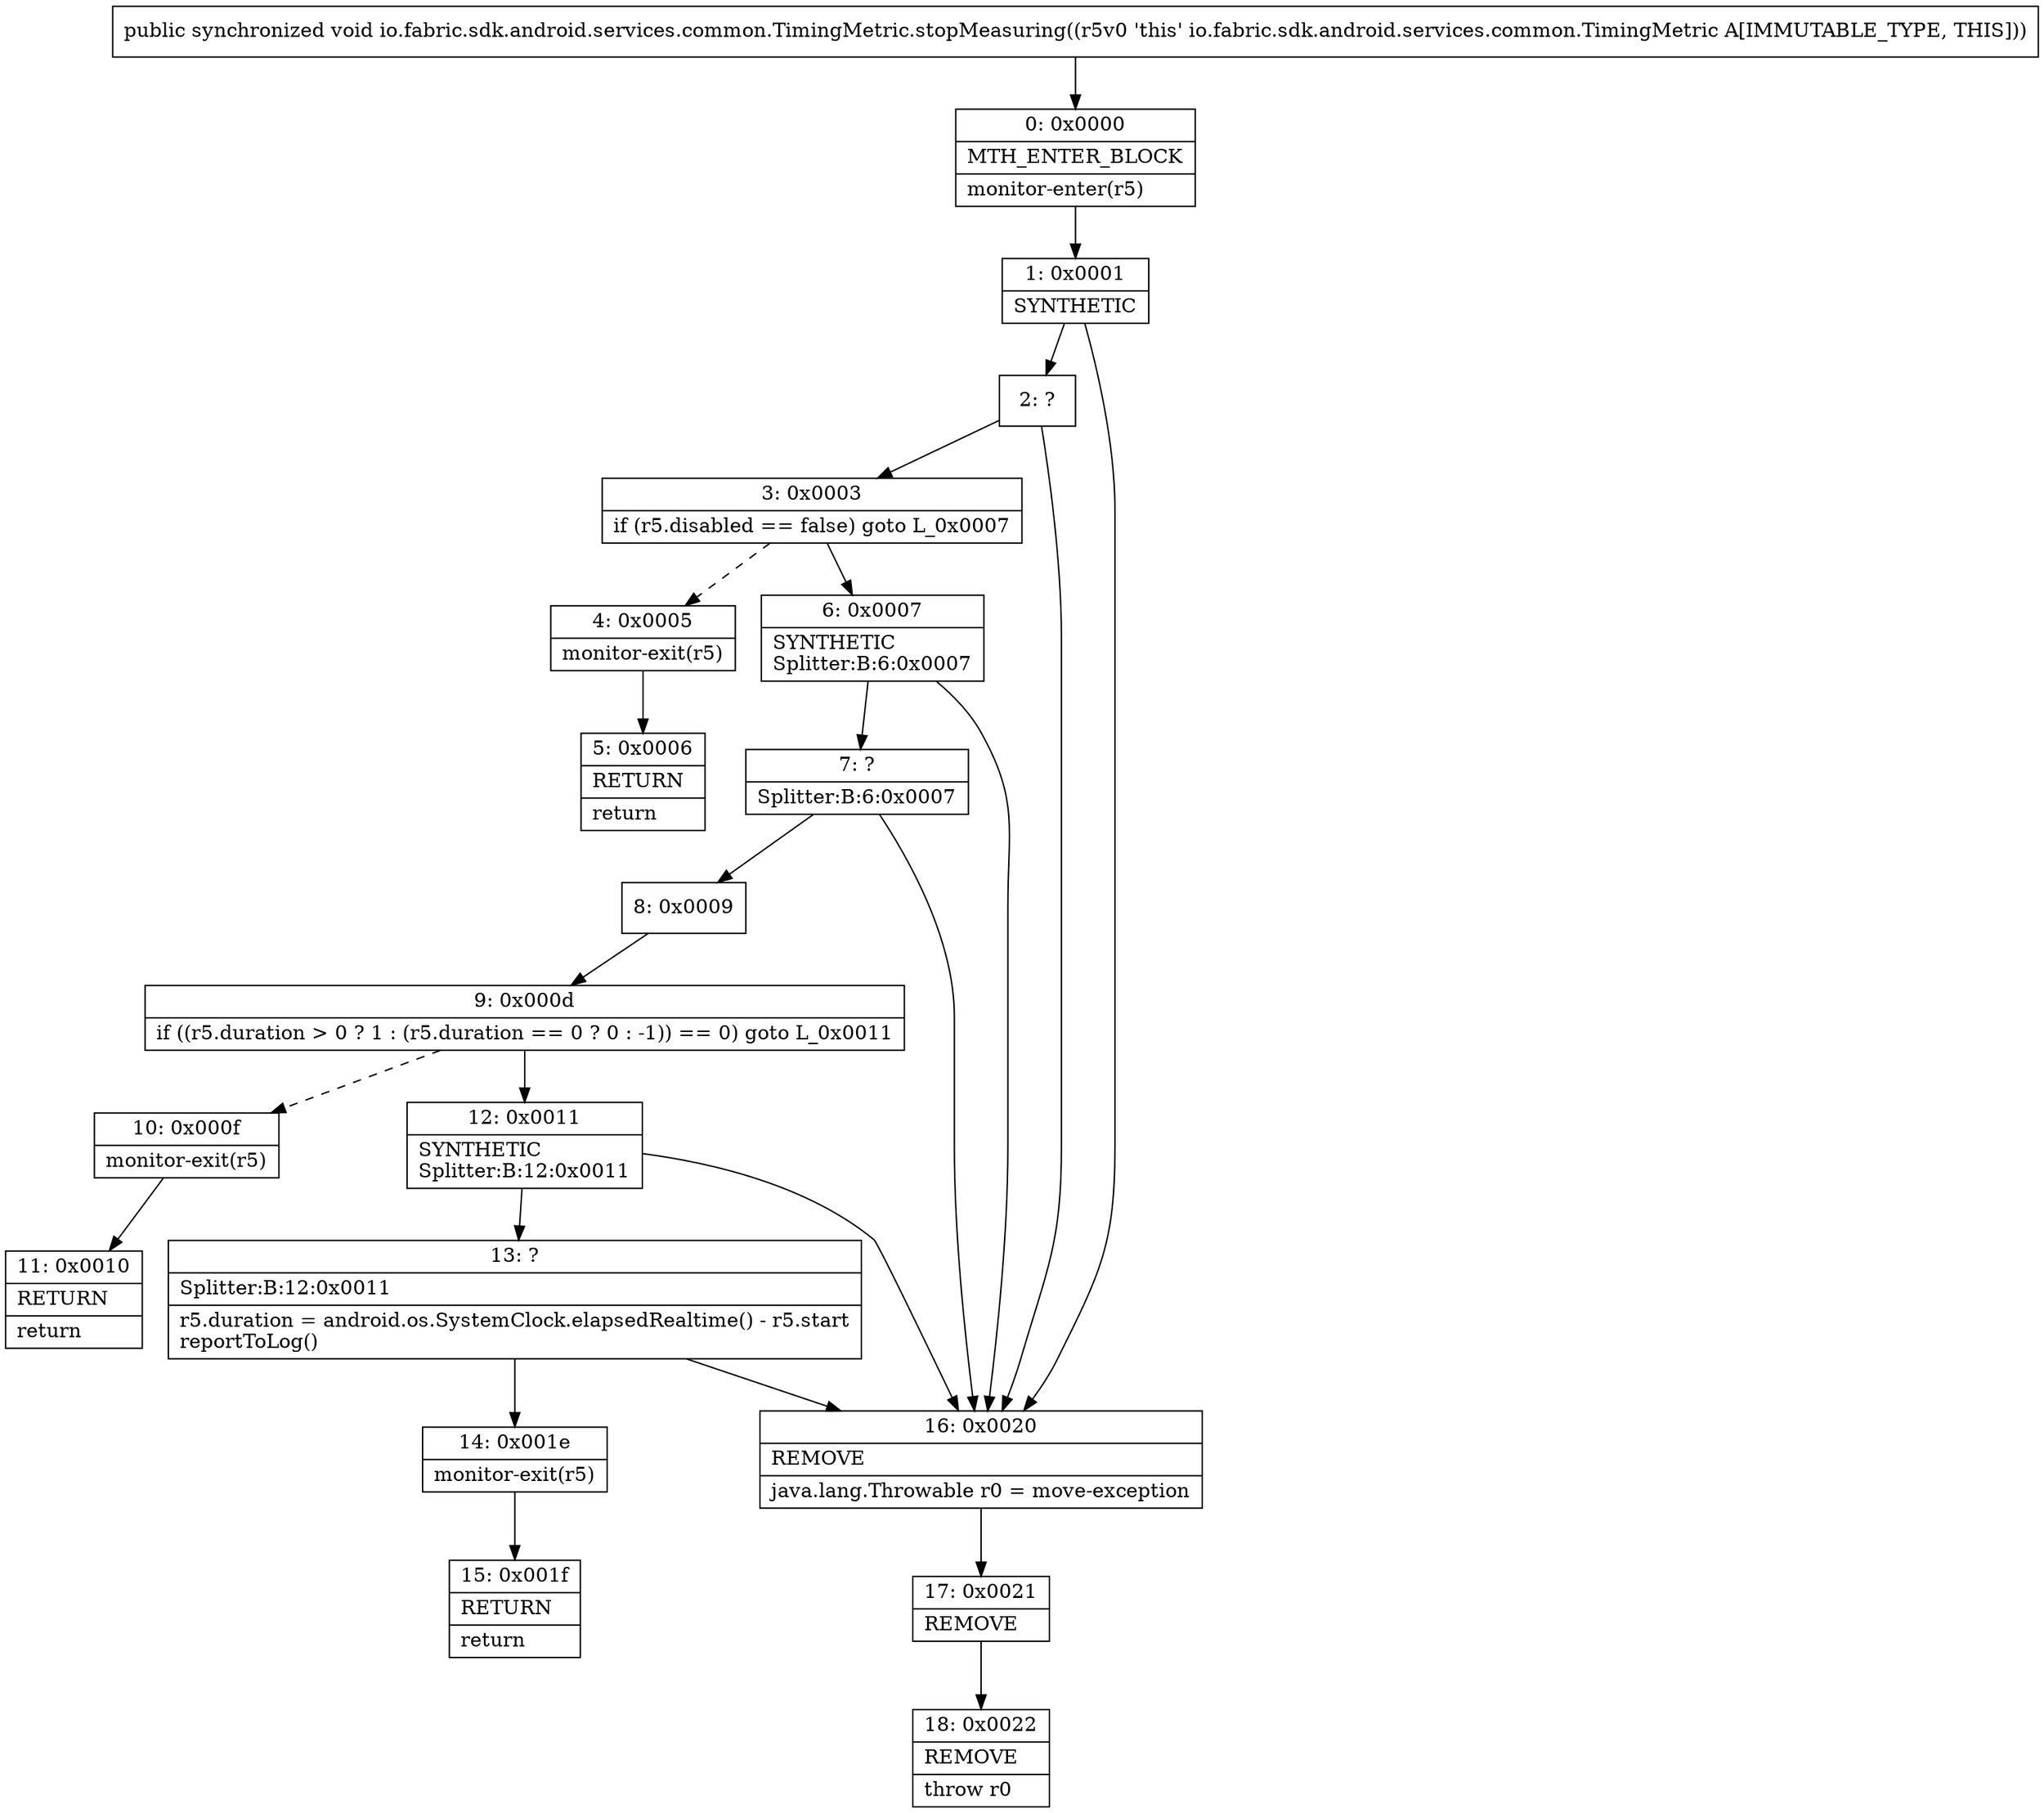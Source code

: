 digraph "CFG forio.fabric.sdk.android.services.common.TimingMetric.stopMeasuring()V" {
Node_0 [shape=record,label="{0\:\ 0x0000|MTH_ENTER_BLOCK\l|monitor\-enter(r5)\l}"];
Node_1 [shape=record,label="{1\:\ 0x0001|SYNTHETIC\l}"];
Node_2 [shape=record,label="{2\:\ ?}"];
Node_3 [shape=record,label="{3\:\ 0x0003|if (r5.disabled == false) goto L_0x0007\l}"];
Node_4 [shape=record,label="{4\:\ 0x0005|monitor\-exit(r5)\l}"];
Node_5 [shape=record,label="{5\:\ 0x0006|RETURN\l|return\l}"];
Node_6 [shape=record,label="{6\:\ 0x0007|SYNTHETIC\lSplitter:B:6:0x0007\l}"];
Node_7 [shape=record,label="{7\:\ ?|Splitter:B:6:0x0007\l}"];
Node_8 [shape=record,label="{8\:\ 0x0009}"];
Node_9 [shape=record,label="{9\:\ 0x000d|if ((r5.duration \> 0 ? 1 : (r5.duration == 0 ? 0 : \-1)) == 0) goto L_0x0011\l}"];
Node_10 [shape=record,label="{10\:\ 0x000f|monitor\-exit(r5)\l}"];
Node_11 [shape=record,label="{11\:\ 0x0010|RETURN\l|return\l}"];
Node_12 [shape=record,label="{12\:\ 0x0011|SYNTHETIC\lSplitter:B:12:0x0011\l}"];
Node_13 [shape=record,label="{13\:\ ?|Splitter:B:12:0x0011\l|r5.duration = android.os.SystemClock.elapsedRealtime() \- r5.start\lreportToLog()\l}"];
Node_14 [shape=record,label="{14\:\ 0x001e|monitor\-exit(r5)\l}"];
Node_15 [shape=record,label="{15\:\ 0x001f|RETURN\l|return\l}"];
Node_16 [shape=record,label="{16\:\ 0x0020|REMOVE\l|java.lang.Throwable r0 = move\-exception\l}"];
Node_17 [shape=record,label="{17\:\ 0x0021|REMOVE\l}"];
Node_18 [shape=record,label="{18\:\ 0x0022|REMOVE\l|throw r0\l}"];
MethodNode[shape=record,label="{public synchronized void io.fabric.sdk.android.services.common.TimingMetric.stopMeasuring((r5v0 'this' io.fabric.sdk.android.services.common.TimingMetric A[IMMUTABLE_TYPE, THIS])) }"];
MethodNode -> Node_0;
Node_0 -> Node_1;
Node_1 -> Node_2;
Node_1 -> Node_16;
Node_2 -> Node_3;
Node_2 -> Node_16;
Node_3 -> Node_4[style=dashed];
Node_3 -> Node_6;
Node_4 -> Node_5;
Node_6 -> Node_7;
Node_6 -> Node_16;
Node_7 -> Node_8;
Node_7 -> Node_16;
Node_8 -> Node_9;
Node_9 -> Node_10[style=dashed];
Node_9 -> Node_12;
Node_10 -> Node_11;
Node_12 -> Node_13;
Node_12 -> Node_16;
Node_13 -> Node_14;
Node_13 -> Node_16;
Node_14 -> Node_15;
Node_16 -> Node_17;
Node_17 -> Node_18;
}

